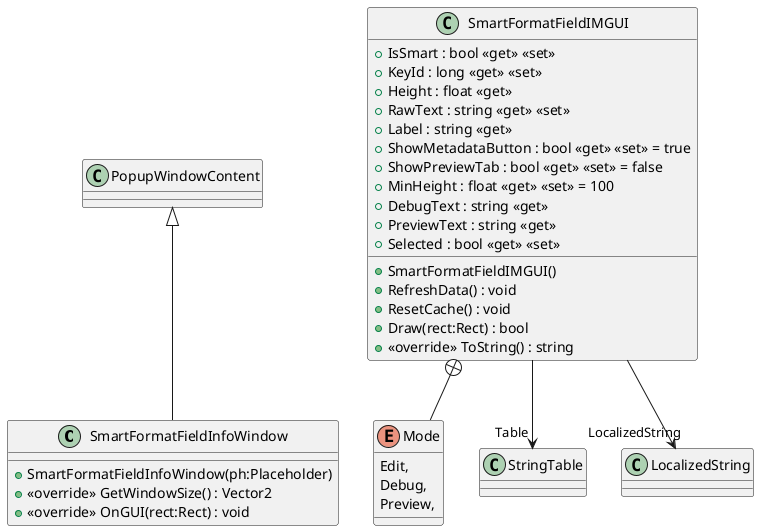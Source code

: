 @startuml
class SmartFormatFieldInfoWindow {
    + SmartFormatFieldInfoWindow(ph:Placeholder)
    + <<override>> GetWindowSize() : Vector2
    + <<override>> OnGUI(rect:Rect) : void
}
class SmartFormatFieldIMGUI {
    + IsSmart : bool <<get>> <<set>>
    + KeyId : long <<get>> <<set>>
    + Height : float <<get>>
    + RawText : string <<get>> <<set>>
    + Label : string <<get>>
    + ShowMetadataButton : bool <<get>> <<set>> = true
    + ShowPreviewTab : bool <<get>> <<set>> = false
    + MinHeight : float <<get>> <<set>> = 100
    + DebugText : string <<get>>
    + PreviewText : string <<get>>
    + Selected : bool <<get>> <<set>>
    + SmartFormatFieldIMGUI()
    + RefreshData() : void
    + ResetCache() : void
    + Draw(rect:Rect) : bool
    + <<override>> ToString() : string
}
enum Mode {
    Edit,
    Debug,
    Preview,
}
PopupWindowContent <|-- SmartFormatFieldInfoWindow
SmartFormatFieldIMGUI --> "Table" StringTable
SmartFormatFieldIMGUI --> "LocalizedString" LocalizedString
SmartFormatFieldIMGUI +-- Mode
@enduml

